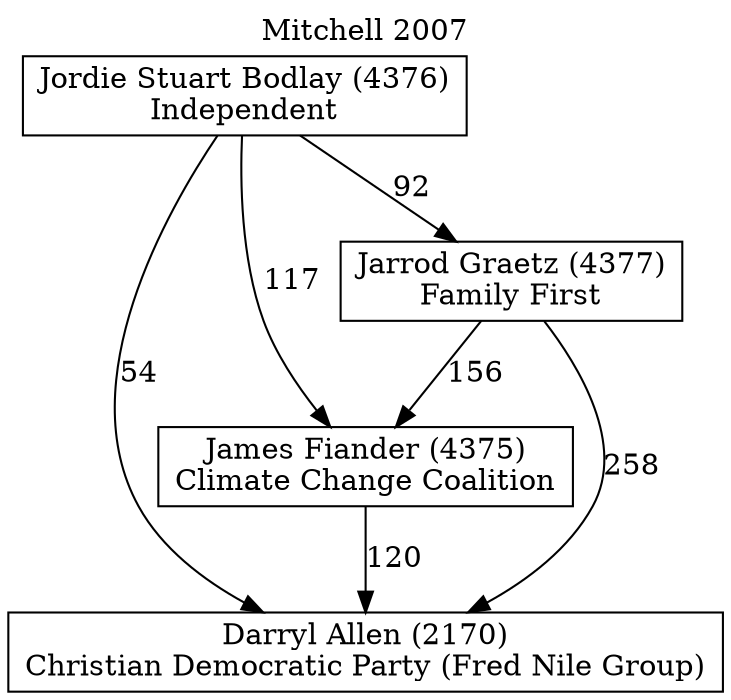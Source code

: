 // House preference flow
digraph "Darryl Allen (2170)_Mitchell_2007" {
	graph [label="Mitchell 2007" labelloc=t mclimit=10]
	node [shape=box]
	"Darryl Allen (2170)" [label="Darryl Allen (2170)
Christian Democratic Party (Fred Nile Group)"]
	"James Fiander (4375)" [label="James Fiander (4375)
Climate Change Coalition"]
	"Jarrod Graetz (4377)" [label="Jarrod Graetz (4377)
Family First"]
	"Jordie Stuart Bodlay (4376)" [label="Jordie Stuart Bodlay (4376)
Independent"]
	"James Fiander (4375)" -> "Darryl Allen (2170)" [label=120]
	"Jarrod Graetz (4377)" -> "James Fiander (4375)" [label=156]
	"Jordie Stuart Bodlay (4376)" -> "Jarrod Graetz (4377)" [label=92]
	"Jarrod Graetz (4377)" -> "Darryl Allen (2170)" [label=258]
	"Jordie Stuart Bodlay (4376)" -> "Darryl Allen (2170)" [label=54]
	"Jordie Stuart Bodlay (4376)" -> "James Fiander (4375)" [label=117]
}
